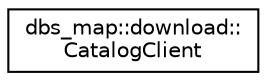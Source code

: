 digraph "Graphical Class Hierarchy"
{
 // LATEX_PDF_SIZE
  edge [fontname="Helvetica",fontsize="10",labelfontname="Helvetica",labelfontsize="10"];
  node [fontname="Helvetica",fontsize="10",shape=record];
  rankdir="LR";
  Node0 [label="dbs_map::download::\lCatalogClient",height=0.2,width=0.4,color="black", fillcolor="white", style="filled",URL="$classdbs__map_1_1download_1_1CatalogClient.html",tooltip="Provides network access to a Deutsche Bahn (DB) map catalog."];
}
